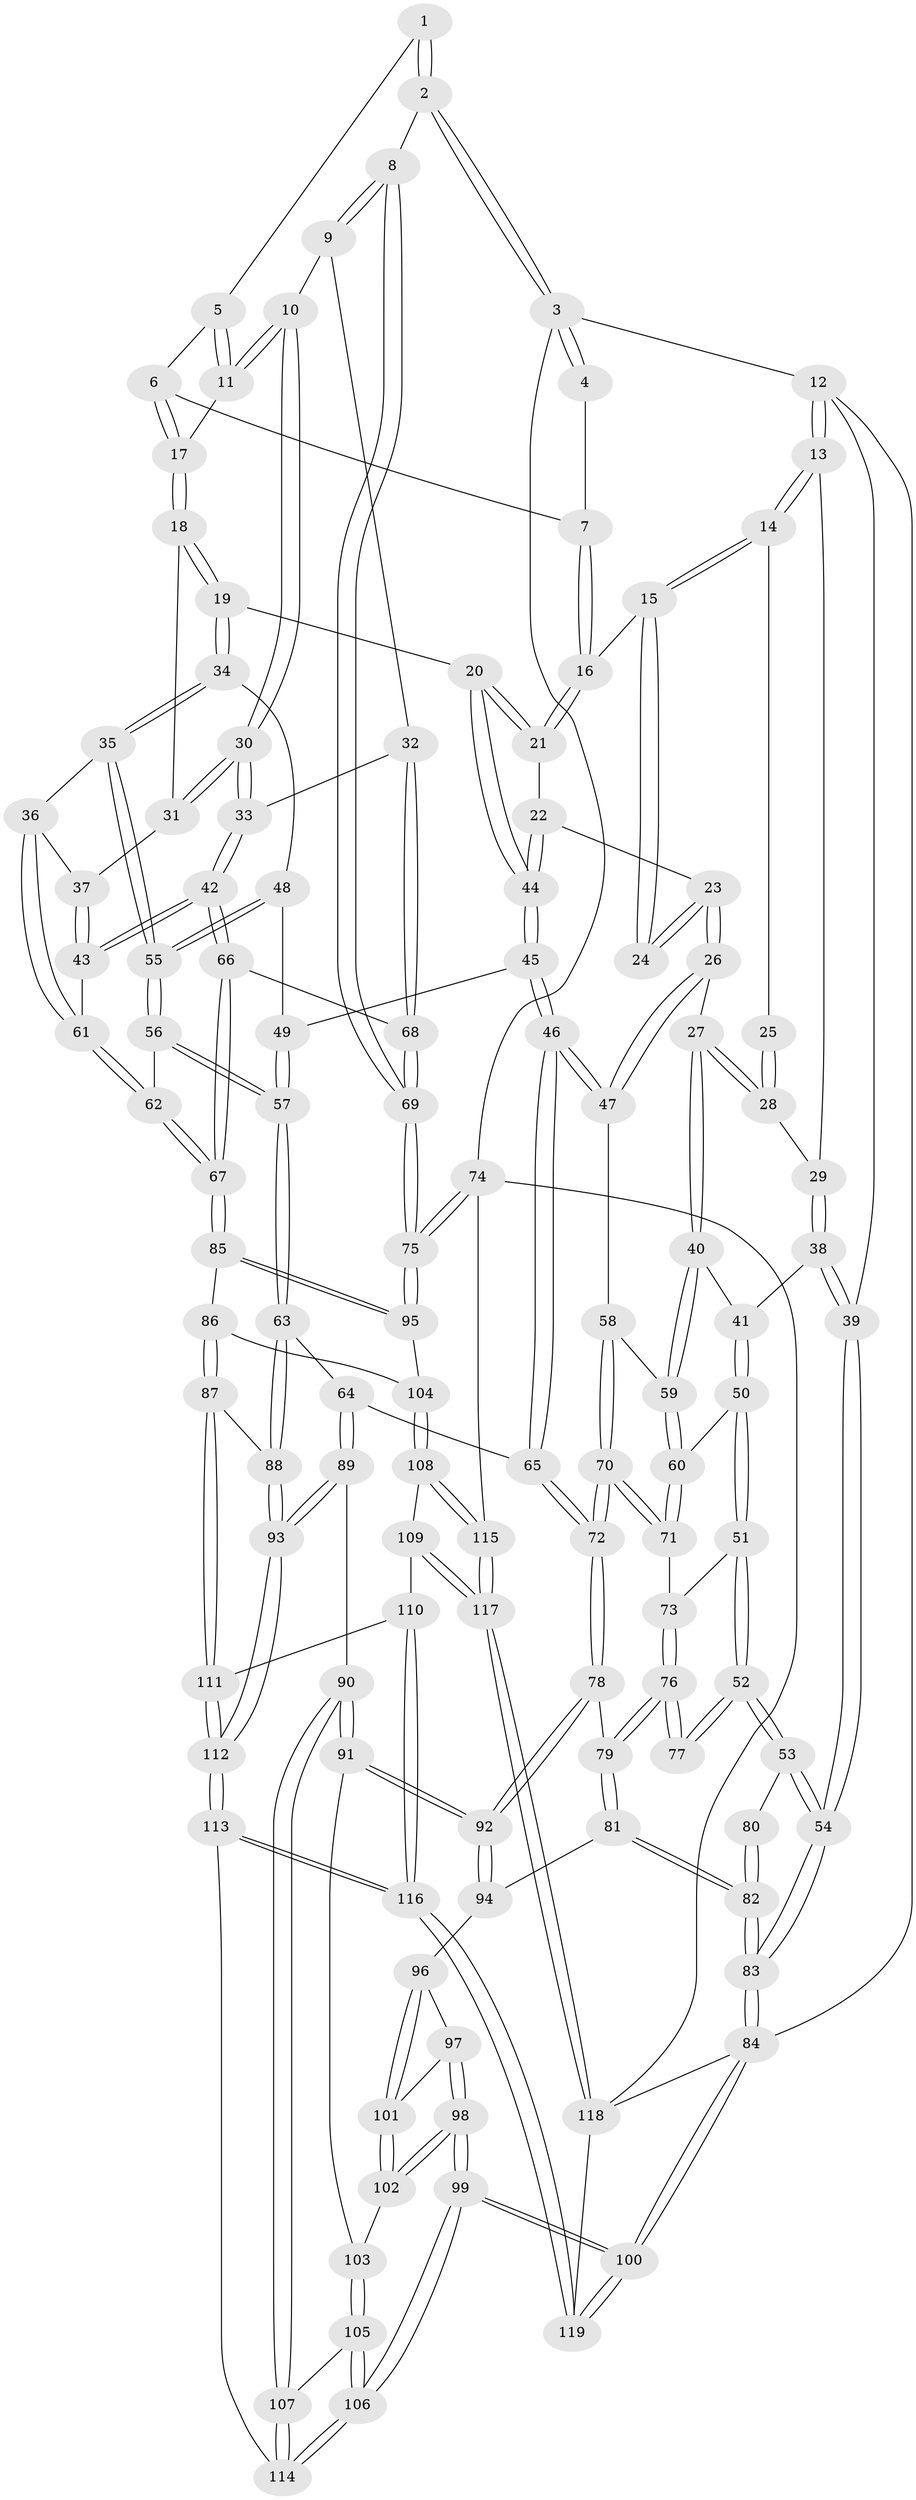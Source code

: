 // Generated by graph-tools (version 1.1) at 2025/17/03/09/25 04:17:07]
// undirected, 119 vertices, 294 edges
graph export_dot {
graph [start="1"]
  node [color=gray90,style=filled];
  1 [pos="+0.9640549273059545+0.06435762022145625"];
  2 [pos="+1+0.16699109713782495"];
  3 [pos="+1+0"];
  4 [pos="+0.764211757999932+0"];
  5 [pos="+0.933980662906772+0.08717185026789367"];
  6 [pos="+0.6623791422324521+0"];
  7 [pos="+0.6548776208679614+0"];
  8 [pos="+1+0.18638323934808812"];
  9 [pos="+0.9048313231367776+0.1624538940068536"];
  10 [pos="+0.881262447300337+0.14490482615397474"];
  11 [pos="+0.8802000092992759+0.14306398636505768"];
  12 [pos="+0+0"];
  13 [pos="+0+0"];
  14 [pos="+0+0"];
  15 [pos="+0.46507913383276284+0"];
  16 [pos="+0.4940473931632256+0"];
  17 [pos="+0.7299393857670908+0.03550025494745795"];
  18 [pos="+0.7174978674928598+0.12789346824504835"];
  19 [pos="+0.524981536976049+0.20887684908233597"];
  20 [pos="+0.513621371803884+0.18760040171481185"];
  21 [pos="+0.47340254746644894+0.039559792984112434"];
  22 [pos="+0.3544281520743282+0.197983457360722"];
  23 [pos="+0.28640046826654814+0.20706790291602484"];
  24 [pos="+0.25576518987318064+0.13451891480879385"];
  25 [pos="+0.19770431046244263+0.12395619213492003"];
  26 [pos="+0.24569728300197474+0.2681744694228481"];
  27 [pos="+0.2326199874181604+0.26840023005234454"];
  28 [pos="+0.15877712057617488+0.18370754156437458"];
  29 [pos="+0.09408195646914645+0.19067731977275332"];
  30 [pos="+0.8269291045245212+0.2394435798651957"];
  31 [pos="+0.7171466944624971+0.13643507762850907"];
  32 [pos="+0.9165267589762738+0.30214380880445035"];
  33 [pos="+0.8324737103752612+0.2951040144303538"];
  34 [pos="+0.5373121226246018+0.24078725677754292"];
  35 [pos="+0.6031603455063975+0.27055454043305543"];
  36 [pos="+0.6340440098597496+0.27279015669606393"];
  37 [pos="+0.7083804508175308+0.16628731506545577"];
  38 [pos="+0.08345498575977486+0.22590244109770646"];
  39 [pos="+0+0.28237594911880176"];
  40 [pos="+0.18277791961477347+0.29493720412920826"];
  41 [pos="+0.10032527031006427+0.2772518440736798"];
  42 [pos="+0.8000720652983357+0.3138478695783302"];
  43 [pos="+0.7830202806173683+0.30533526507276953"];
  44 [pos="+0.39043529906485724+0.25441829982341363"];
  45 [pos="+0.39810259683192767+0.2999944327086122"];
  46 [pos="+0.33447495118061843+0.36610686383205027"];
  47 [pos="+0.3117057545856464+0.36107768822793757"];
  48 [pos="+0.5019194644103739+0.28258710332255127"];
  49 [pos="+0.44327920084508593+0.3042202438554089"];
  50 [pos="+0.05496262533062331+0.34410982050392236"];
  51 [pos="+0+0.376189069573262"];
  52 [pos="+0+0.38287380059227416"];
  53 [pos="+0+0.3873597957605864"];
  54 [pos="+0+0.3740869234422632"];
  55 [pos="+0.5301676282192143+0.44814498647387424"];
  56 [pos="+0.5291948772616968+0.45818566249581033"];
  57 [pos="+0.49024514915384365+0.4770894911130877"];
  58 [pos="+0.2768782215525997+0.38914917807906996"];
  59 [pos="+0.16188079634572836+0.3865529159318148"];
  60 [pos="+0.14843502381060447+0.4000252089647105"];
  61 [pos="+0.6569452208831988+0.3028951090198215"];
  62 [pos="+0.6723782516152031+0.4673073482436298"];
  63 [pos="+0.48006777356602476+0.4845542380120934"];
  64 [pos="+0.46229504344818917+0.48832046571145277"];
  65 [pos="+0.40817924384759513+0.46753581033160957"];
  66 [pos="+0.7774229914780107+0.43270452807493587"];
  67 [pos="+0.7207680222846762+0.4972066886746876"];
  68 [pos="+1+0.4003706567089755"];
  69 [pos="+1+0.41939067454702744"];
  70 [pos="+0.24121372401754193+0.46831987805518727"];
  71 [pos="+0.14572766813936805+0.44834278250610404"];
  72 [pos="+0.2720019153426691+0.5398591925850277"];
  73 [pos="+0.1454301554472464+0.44872299251433745"];
  74 [pos="+1+0.8188797014406246"];
  75 [pos="+1+0.5376385597702635"];
  76 [pos="+0.13148242931764234+0.4733106356475733"];
  77 [pos="+0.12199504730619802+0.4722312547393767"];
  78 [pos="+0.27052571735741654+0.5434808635957705"];
  79 [pos="+0.13116125905462864+0.5190956135964616"];
  80 [pos="+0.02581622187422766+0.4861555618704188"];
  81 [pos="+0.11072972458820426+0.5611695288578816"];
  82 [pos="+0.06583479730810325+0.5729464892634623"];
  83 [pos="+0+0.9064448852823681"];
  84 [pos="+0+1"];
  85 [pos="+0.7346209811565118+0.5400878982554376"];
  86 [pos="+0.7331284500881226+0.5511362152526847"];
  87 [pos="+0.6940181572321773+0.6357598532664896"];
  88 [pos="+0.5428377751401311+0.6029171920972618"];
  89 [pos="+0.3953463521933847+0.6575886787453203"];
  90 [pos="+0.38436669588629085+0.6602189061942407"];
  91 [pos="+0.27439746453317837+0.6249165853698181"];
  92 [pos="+0.26781834883984423+0.602140135336315"];
  93 [pos="+0.4918784461954541+0.7189829946992798"];
  94 [pos="+0.12685089922330645+0.578374461864986"];
  95 [pos="+1+0.5408613354660343"];
  96 [pos="+0.12714740079090076+0.5795356079865096"];
  97 [pos="+0.12646332373968822+0.6331472125067739"];
  98 [pos="+0.08958762230977586+0.7578677166185815"];
  99 [pos="+0+1"];
  100 [pos="+0+1"];
  101 [pos="+0.1880986842913913+0.659718297504947"];
  102 [pos="+0.1942417201330853+0.6657171745280193"];
  103 [pos="+0.25676060930944783+0.6471126793288509"];
  104 [pos="+0.8937734807920427+0.6797973009423695"];
  105 [pos="+0.25305659244710293+0.7838154180872847"];
  106 [pos="+0.20362807121053864+0.8956588069760741"];
  107 [pos="+0.3576970364498498+0.7253330030870373"];
  108 [pos="+0.851036886114547+0.760772001414442"];
  109 [pos="+0.7873928091011699+0.7742183917436243"];
  110 [pos="+0.7620549375982644+0.7570542429053547"];
  111 [pos="+0.690493875359524+0.6808444796340052"];
  112 [pos="+0.5360685910513104+0.7897635992060904"];
  113 [pos="+0.5215299201292155+0.8745021535905577"];
  114 [pos="+0.38880429802171185+0.8562422506891304"];
  115 [pos="+0.9707306362097949+0.8531965142823922"];
  116 [pos="+0.5547916921169647+0.9424221089256245"];
  117 [pos="+0.7552610956675493+1"];
  118 [pos="+0.7040935528288507+1"];
  119 [pos="+0.6185551278666541+1"];
  1 -- 2;
  1 -- 2;
  1 -- 5;
  2 -- 3;
  2 -- 3;
  2 -- 8;
  3 -- 4;
  3 -- 4;
  3 -- 12;
  3 -- 74;
  4 -- 7;
  5 -- 6;
  5 -- 11;
  5 -- 11;
  6 -- 7;
  6 -- 17;
  6 -- 17;
  7 -- 16;
  7 -- 16;
  8 -- 9;
  8 -- 9;
  8 -- 69;
  8 -- 69;
  9 -- 10;
  9 -- 32;
  10 -- 11;
  10 -- 11;
  10 -- 30;
  10 -- 30;
  11 -- 17;
  12 -- 13;
  12 -- 13;
  12 -- 39;
  12 -- 84;
  13 -- 14;
  13 -- 14;
  13 -- 29;
  14 -- 15;
  14 -- 15;
  14 -- 25;
  15 -- 16;
  15 -- 24;
  15 -- 24;
  16 -- 21;
  16 -- 21;
  17 -- 18;
  17 -- 18;
  18 -- 19;
  18 -- 19;
  18 -- 31;
  19 -- 20;
  19 -- 34;
  19 -- 34;
  20 -- 21;
  20 -- 21;
  20 -- 44;
  20 -- 44;
  21 -- 22;
  22 -- 23;
  22 -- 44;
  22 -- 44;
  23 -- 24;
  23 -- 24;
  23 -- 26;
  23 -- 26;
  25 -- 28;
  25 -- 28;
  26 -- 27;
  26 -- 47;
  26 -- 47;
  27 -- 28;
  27 -- 28;
  27 -- 40;
  27 -- 40;
  28 -- 29;
  29 -- 38;
  29 -- 38;
  30 -- 31;
  30 -- 31;
  30 -- 33;
  30 -- 33;
  31 -- 37;
  32 -- 33;
  32 -- 68;
  32 -- 68;
  33 -- 42;
  33 -- 42;
  34 -- 35;
  34 -- 35;
  34 -- 48;
  35 -- 36;
  35 -- 55;
  35 -- 55;
  36 -- 37;
  36 -- 61;
  36 -- 61;
  37 -- 43;
  37 -- 43;
  38 -- 39;
  38 -- 39;
  38 -- 41;
  39 -- 54;
  39 -- 54;
  40 -- 41;
  40 -- 59;
  40 -- 59;
  41 -- 50;
  41 -- 50;
  42 -- 43;
  42 -- 43;
  42 -- 66;
  42 -- 66;
  43 -- 61;
  44 -- 45;
  44 -- 45;
  45 -- 46;
  45 -- 46;
  45 -- 49;
  46 -- 47;
  46 -- 47;
  46 -- 65;
  46 -- 65;
  47 -- 58;
  48 -- 49;
  48 -- 55;
  48 -- 55;
  49 -- 57;
  49 -- 57;
  50 -- 51;
  50 -- 51;
  50 -- 60;
  51 -- 52;
  51 -- 52;
  51 -- 73;
  52 -- 53;
  52 -- 53;
  52 -- 77;
  52 -- 77;
  53 -- 54;
  53 -- 54;
  53 -- 80;
  54 -- 83;
  54 -- 83;
  55 -- 56;
  55 -- 56;
  56 -- 57;
  56 -- 57;
  56 -- 62;
  57 -- 63;
  57 -- 63;
  58 -- 59;
  58 -- 70;
  58 -- 70;
  59 -- 60;
  59 -- 60;
  60 -- 71;
  60 -- 71;
  61 -- 62;
  61 -- 62;
  62 -- 67;
  62 -- 67;
  63 -- 64;
  63 -- 88;
  63 -- 88;
  64 -- 65;
  64 -- 89;
  64 -- 89;
  65 -- 72;
  65 -- 72;
  66 -- 67;
  66 -- 67;
  66 -- 68;
  67 -- 85;
  67 -- 85;
  68 -- 69;
  68 -- 69;
  69 -- 75;
  69 -- 75;
  70 -- 71;
  70 -- 71;
  70 -- 72;
  70 -- 72;
  71 -- 73;
  72 -- 78;
  72 -- 78;
  73 -- 76;
  73 -- 76;
  74 -- 75;
  74 -- 75;
  74 -- 115;
  74 -- 118;
  75 -- 95;
  75 -- 95;
  76 -- 77;
  76 -- 77;
  76 -- 79;
  76 -- 79;
  78 -- 79;
  78 -- 92;
  78 -- 92;
  79 -- 81;
  79 -- 81;
  80 -- 82;
  80 -- 82;
  81 -- 82;
  81 -- 82;
  81 -- 94;
  82 -- 83;
  82 -- 83;
  83 -- 84;
  83 -- 84;
  84 -- 100;
  84 -- 100;
  84 -- 118;
  85 -- 86;
  85 -- 95;
  85 -- 95;
  86 -- 87;
  86 -- 87;
  86 -- 104;
  87 -- 88;
  87 -- 111;
  87 -- 111;
  88 -- 93;
  88 -- 93;
  89 -- 90;
  89 -- 93;
  89 -- 93;
  90 -- 91;
  90 -- 91;
  90 -- 107;
  90 -- 107;
  91 -- 92;
  91 -- 92;
  91 -- 103;
  92 -- 94;
  92 -- 94;
  93 -- 112;
  93 -- 112;
  94 -- 96;
  95 -- 104;
  96 -- 97;
  96 -- 101;
  96 -- 101;
  97 -- 98;
  97 -- 98;
  97 -- 101;
  98 -- 99;
  98 -- 99;
  98 -- 102;
  98 -- 102;
  99 -- 100;
  99 -- 100;
  99 -- 106;
  99 -- 106;
  100 -- 119;
  100 -- 119;
  101 -- 102;
  101 -- 102;
  102 -- 103;
  103 -- 105;
  103 -- 105;
  104 -- 108;
  104 -- 108;
  105 -- 106;
  105 -- 106;
  105 -- 107;
  106 -- 114;
  106 -- 114;
  107 -- 114;
  107 -- 114;
  108 -- 109;
  108 -- 115;
  108 -- 115;
  109 -- 110;
  109 -- 117;
  109 -- 117;
  110 -- 111;
  110 -- 116;
  110 -- 116;
  111 -- 112;
  111 -- 112;
  112 -- 113;
  112 -- 113;
  113 -- 114;
  113 -- 116;
  113 -- 116;
  115 -- 117;
  115 -- 117;
  116 -- 119;
  116 -- 119;
  117 -- 118;
  117 -- 118;
  118 -- 119;
}
